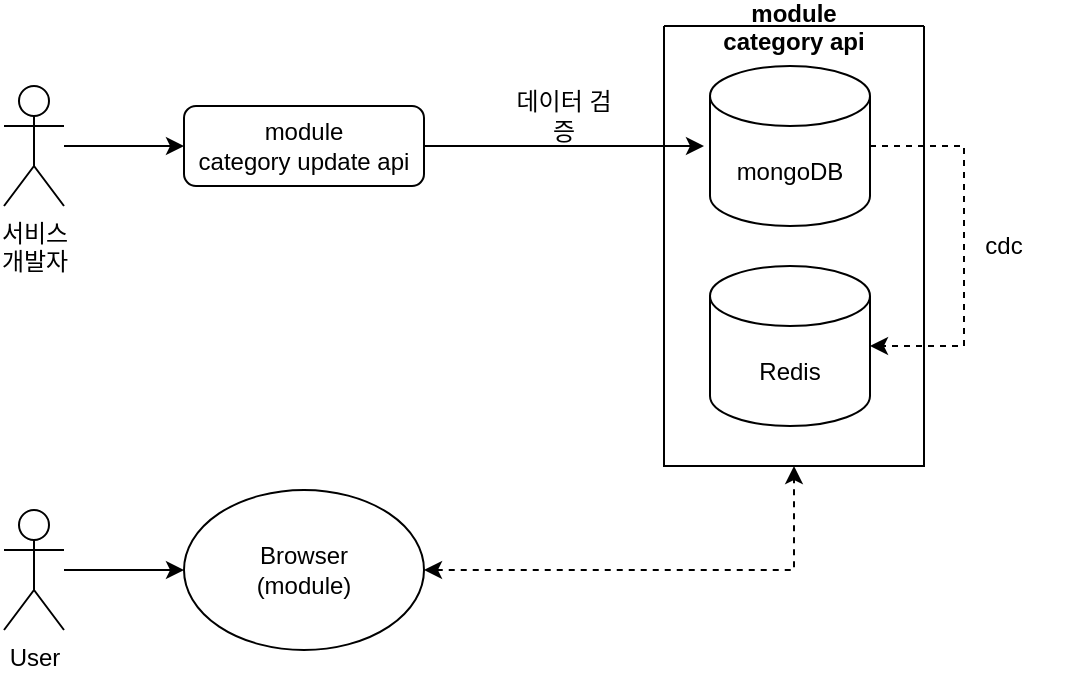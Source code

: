 <mxfile version="20.0.1" type="github">
  <diagram id="C5RBs43oDa-KdzZeNtuy" name="Page-1">
    <mxGraphModel dx="1252" dy="721" grid="1" gridSize="10" guides="1" tooltips="1" connect="1" arrows="1" fold="1" page="1" pageScale="1" pageWidth="827" pageHeight="1169" math="0" shadow="0">
      <root>
        <mxCell id="WIyWlLk6GJQsqaUBKTNV-0" />
        <mxCell id="WIyWlLk6GJQsqaUBKTNV-1" parent="WIyWlLk6GJQsqaUBKTNV-0" />
        <mxCell id="WIyWlLk6GJQsqaUBKTNV-3" value="module&lt;br&gt;category update api" style="rounded=1;whiteSpace=wrap;html=1;fontSize=12;glass=0;strokeWidth=1;shadow=0;" parent="WIyWlLk6GJQsqaUBKTNV-1" vertex="1">
          <mxGeometry x="150" y="160" width="120" height="40" as="geometry" />
        </mxCell>
        <mxCell id="2EG5XDnNVbVwxLJSvYjf-2" value="" style="edgeStyle=orthogonalEdgeStyle;rounded=0;orthogonalLoop=1;jettySize=auto;html=1;" parent="WIyWlLk6GJQsqaUBKTNV-1" source="2EG5XDnNVbVwxLJSvYjf-0" edge="1">
          <mxGeometry relative="1" as="geometry">
            <mxPoint x="150" y="180" as="targetPoint" />
            <Array as="points">
              <mxPoint x="75" y="170" />
            </Array>
          </mxGeometry>
        </mxCell>
        <mxCell id="2EG5XDnNVbVwxLJSvYjf-0" value="서비스&lt;br&gt;개발자" style="shape=umlActor;verticalLabelPosition=bottom;verticalAlign=top;html=1;outlineConnect=0;" parent="WIyWlLk6GJQsqaUBKTNV-1" vertex="1">
          <mxGeometry x="60" y="150" width="30" height="60" as="geometry" />
        </mxCell>
        <mxCell id="2EG5XDnNVbVwxLJSvYjf-1" value="User" style="shape=umlActor;verticalLabelPosition=bottom;verticalAlign=top;html=1;outlineConnect=0;" parent="WIyWlLk6GJQsqaUBKTNV-1" vertex="1">
          <mxGeometry x="60" y="362" width="30" height="60" as="geometry" />
        </mxCell>
        <mxCell id="2EG5XDnNVbVwxLJSvYjf-3" value="" style="endArrow=classic;html=1;rounded=0;exitX=1;exitY=0.5;exitDx=0;exitDy=0;" parent="WIyWlLk6GJQsqaUBKTNV-1" source="WIyWlLk6GJQsqaUBKTNV-3" edge="1">
          <mxGeometry width="50" height="50" relative="1" as="geometry">
            <mxPoint x="290" y="180" as="sourcePoint" />
            <mxPoint x="410" y="180" as="targetPoint" />
          </mxGeometry>
        </mxCell>
        <mxCell id="2EG5XDnNVbVwxLJSvYjf-5" value="mongoDB" style="shape=cylinder3;whiteSpace=wrap;html=1;boundedLbl=1;backgroundOutline=1;size=15;" parent="WIyWlLk6GJQsqaUBKTNV-1" vertex="1">
          <mxGeometry x="413" y="140" width="80" height="80" as="geometry" />
        </mxCell>
        <mxCell id="2EG5XDnNVbVwxLJSvYjf-8" value="Redis" style="shape=cylinder3;whiteSpace=wrap;html=1;boundedLbl=1;backgroundOutline=1;size=15;" parent="WIyWlLk6GJQsqaUBKTNV-1" vertex="1">
          <mxGeometry x="413" y="240" width="80" height="80" as="geometry" />
        </mxCell>
        <mxCell id="2EG5XDnNVbVwxLJSvYjf-9" value="데이터 검증" style="text;html=1;strokeColor=none;fillColor=none;align=center;verticalAlign=middle;whiteSpace=wrap;rounded=0;" parent="WIyWlLk6GJQsqaUBKTNV-1" vertex="1">
          <mxGeometry x="310" y="150" width="60" height="30" as="geometry" />
        </mxCell>
        <mxCell id="yPj_1wIomTnRAWkJEapA-2" value="" style="edgeStyle=segmentEdgeStyle;endArrow=classic;html=1;rounded=0;exitX=1;exitY=0.5;exitDx=0;exitDy=0;exitPerimeter=0;entryX=1;entryY=0.5;entryDx=0;entryDy=0;entryPerimeter=0;dashed=1;" parent="WIyWlLk6GJQsqaUBKTNV-1" source="2EG5XDnNVbVwxLJSvYjf-5" target="2EG5XDnNVbVwxLJSvYjf-8" edge="1">
          <mxGeometry width="50" height="50" relative="1" as="geometry">
            <mxPoint x="540" y="370" as="sourcePoint" />
            <mxPoint x="590" y="320" as="targetPoint" />
            <Array as="points">
              <mxPoint x="540" y="180" />
              <mxPoint x="540" y="280" />
            </Array>
          </mxGeometry>
        </mxCell>
        <mxCell id="yPj_1wIomTnRAWkJEapA-3" value="cdc" style="text;html=1;strokeColor=none;fillColor=none;align=center;verticalAlign=middle;whiteSpace=wrap;rounded=0;" parent="WIyWlLk6GJQsqaUBKTNV-1" vertex="1">
          <mxGeometry x="520" y="210" width="80" height="40" as="geometry" />
        </mxCell>
        <mxCell id="yPj_1wIomTnRAWkJEapA-5" value="" style="edgeStyle=orthogonalEdgeStyle;rounded=0;orthogonalLoop=1;jettySize=auto;html=1;" parent="WIyWlLk6GJQsqaUBKTNV-1" edge="1">
          <mxGeometry relative="1" as="geometry">
            <mxPoint x="150" y="392" as="targetPoint" />
            <Array as="points">
              <mxPoint x="90" y="392" />
              <mxPoint x="90" y="392" />
            </Array>
            <mxPoint x="90" y="392" as="sourcePoint" />
          </mxGeometry>
        </mxCell>
        <mxCell id="yPj_1wIomTnRAWkJEapA-6" value="Browser&lt;br&gt;(module)" style="ellipse;whiteSpace=wrap;html=1;" parent="WIyWlLk6GJQsqaUBKTNV-1" vertex="1">
          <mxGeometry x="150" y="352" width="120" height="80" as="geometry" />
        </mxCell>
        <mxCell id="yPj_1wIomTnRAWkJEapA-7" value="" style="endArrow=classic;startArrow=classic;html=1;rounded=0;dashed=1;edgeStyle=orthogonalEdgeStyle;exitX=1;exitY=0.5;exitDx=0;exitDy=0;entryX=0.5;entryY=1;entryDx=0;entryDy=0;" parent="WIyWlLk6GJQsqaUBKTNV-1" source="yPj_1wIomTnRAWkJEapA-6" target="ZId9SWxrdAP_FLa1uFj1-0" edge="1">
          <mxGeometry width="50" height="50" relative="1" as="geometry">
            <mxPoint x="540" y="350" as="sourcePoint" />
            <mxPoint x="590" y="300" as="targetPoint" />
          </mxGeometry>
        </mxCell>
        <mxCell id="ZId9SWxrdAP_FLa1uFj1-0" value="module&#xa;category api" style="swimlane;startSize=0;" vertex="1" parent="WIyWlLk6GJQsqaUBKTNV-1">
          <mxGeometry x="390" y="120" width="130" height="220" as="geometry" />
        </mxCell>
      </root>
    </mxGraphModel>
  </diagram>
</mxfile>
